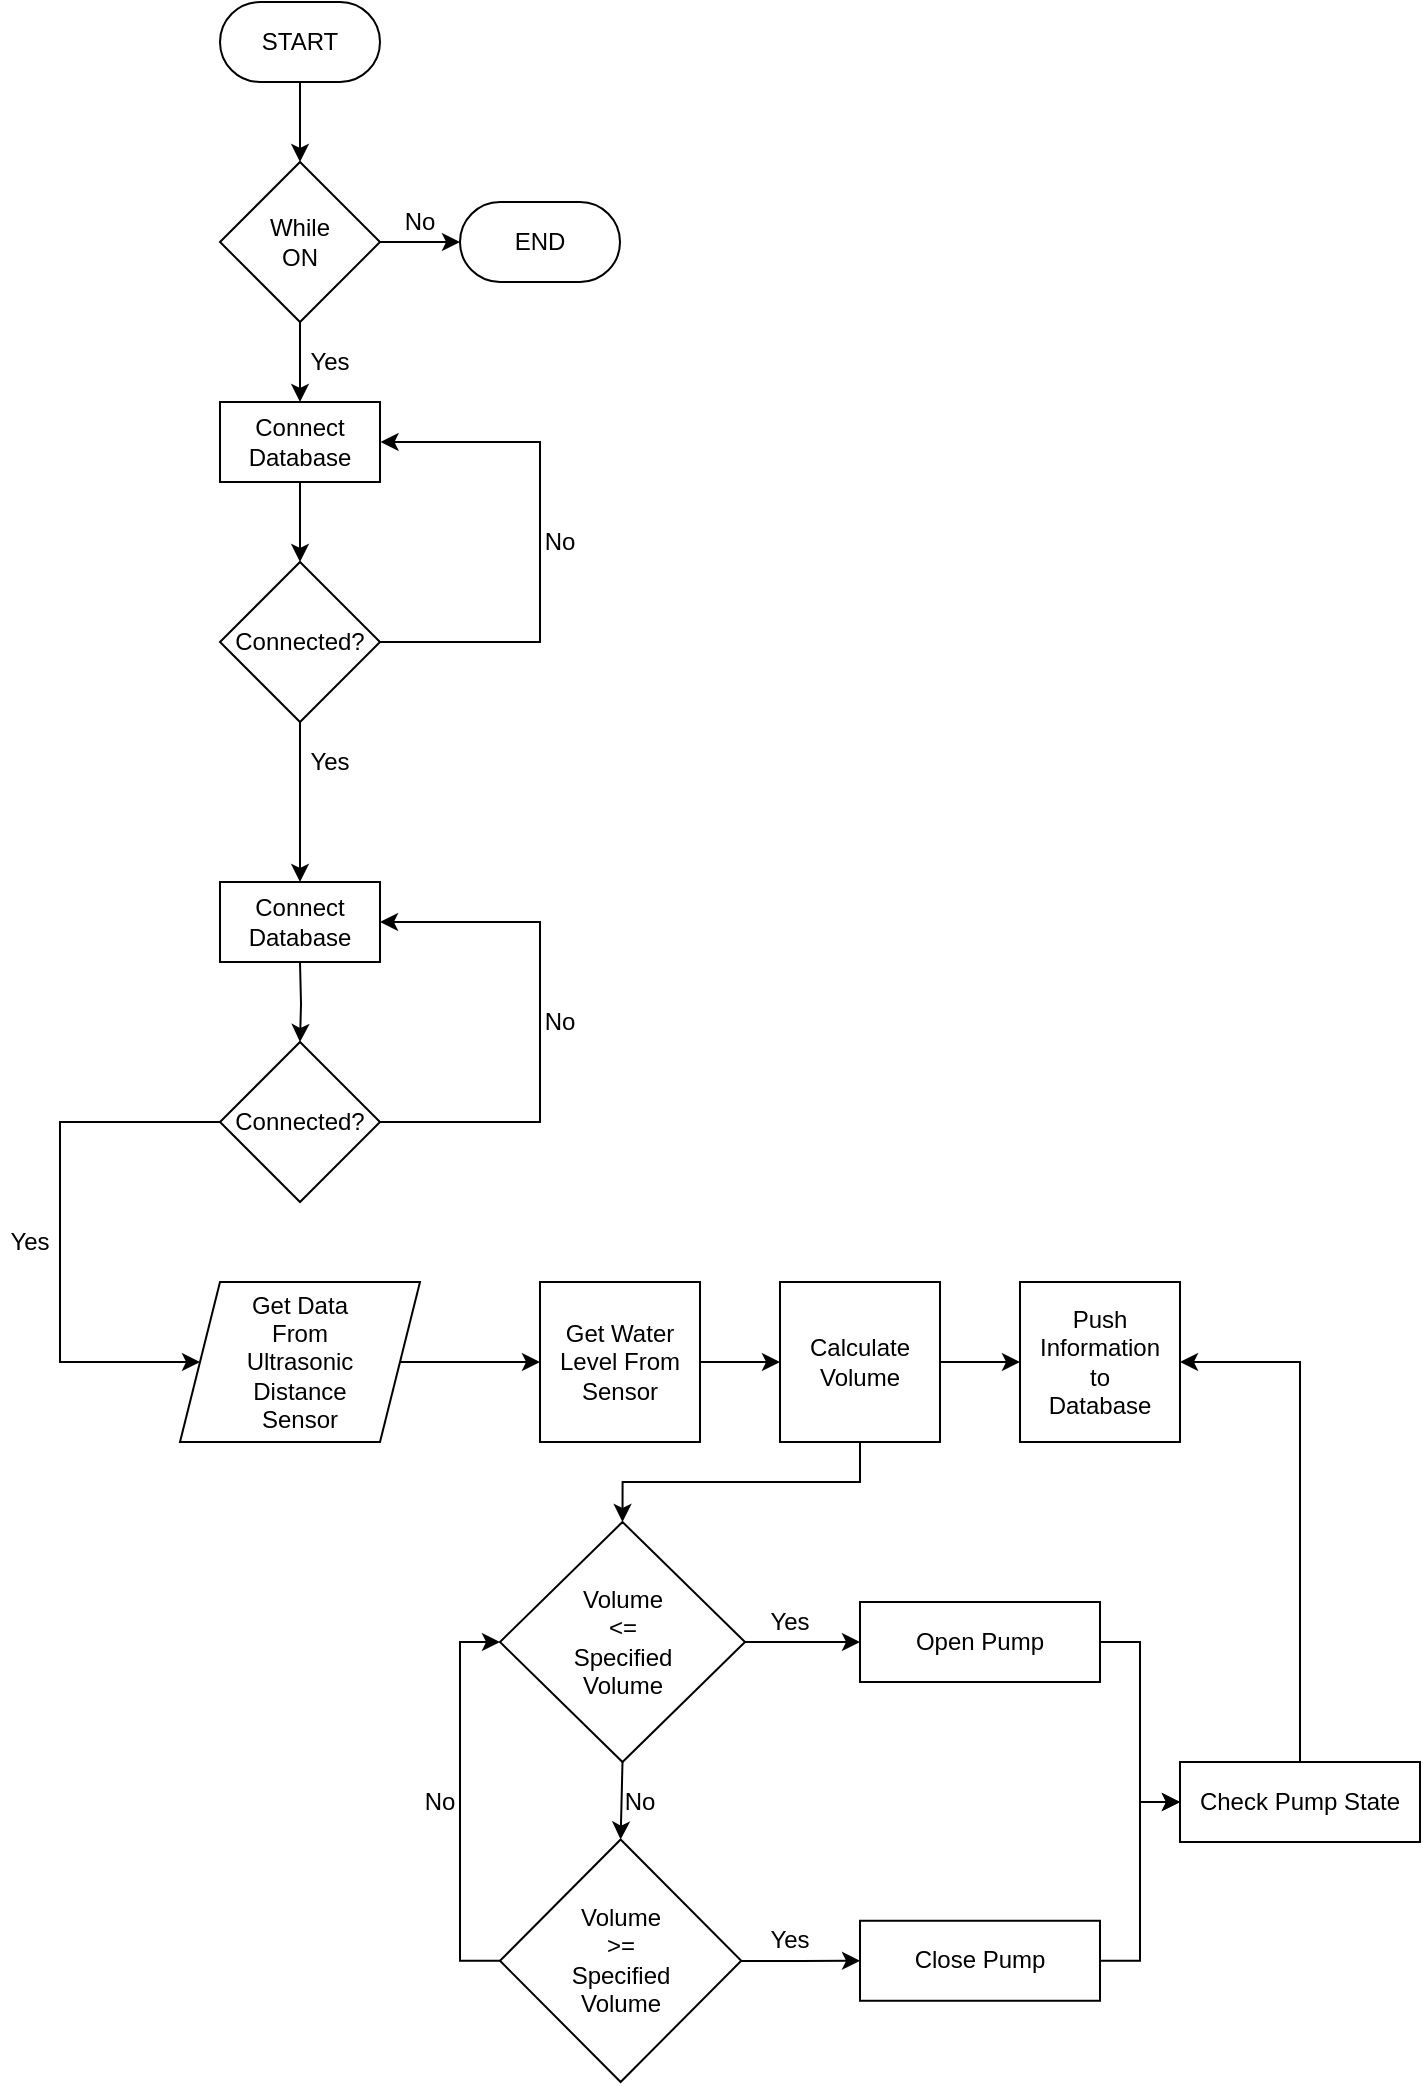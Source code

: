 <mxfile version="21.3.2" type="device">
  <diagram name="Page-1" id="JvA3NnP4D5yAz7VbQoSl">
    <mxGraphModel dx="454" dy="418" grid="1" gridSize="10" guides="1" tooltips="1" connect="1" arrows="1" fold="1" page="1" pageScale="1" pageWidth="1600" pageHeight="900" math="0" shadow="0">
      <root>
        <mxCell id="0" />
        <mxCell id="1" parent="0" />
        <mxCell id="E5Ex_lbN0JhBKBRKAw5k-11" style="edgeStyle=orthogonalEdgeStyle;rounded=0;orthogonalLoop=1;jettySize=auto;html=1;exitX=0.5;exitY=1;exitDx=0;exitDy=0;entryX=0.5;entryY=0;entryDx=0;entryDy=0;" parent="1" source="E5Ex_lbN0JhBKBRKAw5k-1" target="E5Ex_lbN0JhBKBRKAw5k-2" edge="1">
          <mxGeometry relative="1" as="geometry" />
        </mxCell>
        <mxCell id="E5Ex_lbN0JhBKBRKAw5k-1" value="START" style="rounded=1;whiteSpace=wrap;html=1;arcSize=50;" parent="1" vertex="1">
          <mxGeometry x="240" width="80" height="40" as="geometry" />
        </mxCell>
        <mxCell id="E5Ex_lbN0JhBKBRKAw5k-5" style="edgeStyle=orthogonalEdgeStyle;rounded=0;orthogonalLoop=1;jettySize=auto;html=1;exitX=1;exitY=0.5;exitDx=0;exitDy=0;entryX=0;entryY=0.5;entryDx=0;entryDy=0;" parent="1" source="E5Ex_lbN0JhBKBRKAw5k-2" target="E5Ex_lbN0JhBKBRKAw5k-3" edge="1">
          <mxGeometry relative="1" as="geometry" />
        </mxCell>
        <mxCell id="fYrPf92ZrXlY5Qa0vSuc-16" style="edgeStyle=orthogonalEdgeStyle;rounded=0;orthogonalLoop=1;jettySize=auto;html=1;exitX=0.5;exitY=1;exitDx=0;exitDy=0;entryX=0.5;entryY=0;entryDx=0;entryDy=0;" edge="1" parent="1" source="E5Ex_lbN0JhBKBRKAw5k-2" target="fYrPf92ZrXlY5Qa0vSuc-14">
          <mxGeometry relative="1" as="geometry" />
        </mxCell>
        <mxCell id="E5Ex_lbN0JhBKBRKAw5k-2" value="While&lt;br&gt;ON" style="rhombus;whiteSpace=wrap;html=1;" parent="1" vertex="1">
          <mxGeometry x="240" y="80" width="80" height="80" as="geometry" />
        </mxCell>
        <mxCell id="E5Ex_lbN0JhBKBRKAw5k-3" value="END" style="rounded=1;whiteSpace=wrap;html=1;arcSize=50;" parent="1" vertex="1">
          <mxGeometry x="360" y="100" width="80" height="40" as="geometry" />
        </mxCell>
        <mxCell id="E5Ex_lbN0JhBKBRKAw5k-9" style="edgeStyle=orthogonalEdgeStyle;rounded=0;orthogonalLoop=1;jettySize=auto;html=1;exitX=0.5;exitY=1;exitDx=0;exitDy=0;" parent="1" target="E5Ex_lbN0JhBKBRKAw5k-7" edge="1">
          <mxGeometry relative="1" as="geometry">
            <mxPoint x="280" y="480" as="sourcePoint" />
          </mxGeometry>
        </mxCell>
        <mxCell id="E5Ex_lbN0JhBKBRKAw5k-6" value="Connect&lt;br&gt;Database" style="rounded=0;whiteSpace=wrap;html=1;" parent="1" vertex="1">
          <mxGeometry x="240" y="440" width="80" height="40" as="geometry" />
        </mxCell>
        <mxCell id="E5Ex_lbN0JhBKBRKAw5k-8" style="edgeStyle=orthogonalEdgeStyle;rounded=0;orthogonalLoop=1;jettySize=auto;html=1;exitX=1;exitY=0.5;exitDx=0;exitDy=0;entryX=1;entryY=0.5;entryDx=0;entryDy=0;" parent="1" source="E5Ex_lbN0JhBKBRKAw5k-7" edge="1">
          <mxGeometry relative="1" as="geometry">
            <Array as="points">
              <mxPoint x="400" y="560" />
              <mxPoint x="400" y="460" />
            </Array>
            <mxPoint x="320" y="460" as="targetPoint" />
          </mxGeometry>
        </mxCell>
        <mxCell id="E5Ex_lbN0JhBKBRKAw5k-13" style="edgeStyle=orthogonalEdgeStyle;rounded=0;orthogonalLoop=1;jettySize=auto;html=1;exitX=0;exitY=0.5;exitDx=0;exitDy=0;entryX=0;entryY=0.5;entryDx=0;entryDy=0;" parent="1" source="E5Ex_lbN0JhBKBRKAw5k-7" target="E5Ex_lbN0JhBKBRKAw5k-12" edge="1">
          <mxGeometry relative="1" as="geometry">
            <Array as="points">
              <mxPoint x="160" y="560" />
              <mxPoint x="160" y="680" />
            </Array>
          </mxGeometry>
        </mxCell>
        <mxCell id="E5Ex_lbN0JhBKBRKAw5k-7" value="Connected?" style="rhombus;whiteSpace=wrap;html=1;" parent="1" vertex="1">
          <mxGeometry x="240" y="520" width="80" height="80" as="geometry" />
        </mxCell>
        <mxCell id="E5Ex_lbN0JhBKBRKAw5k-19" style="edgeStyle=orthogonalEdgeStyle;rounded=0;orthogonalLoop=1;jettySize=auto;html=1;exitX=1;exitY=0.5;exitDx=0;exitDy=0;entryX=0;entryY=0.5;entryDx=0;entryDy=0;" parent="1" source="E5Ex_lbN0JhBKBRKAw5k-12" target="E5Ex_lbN0JhBKBRKAw5k-15" edge="1">
          <mxGeometry relative="1" as="geometry" />
        </mxCell>
        <mxCell id="E5Ex_lbN0JhBKBRKAw5k-12" value="Get Data&lt;br&gt;From&lt;br&gt;Ultrasonic&lt;br&gt;Distance&lt;br&gt;Sensor" style="shape=parallelogram;perimeter=parallelogramPerimeter;whiteSpace=wrap;html=1;fixedSize=1;" parent="1" vertex="1">
          <mxGeometry x="220" y="640" width="120" height="80" as="geometry" />
        </mxCell>
        <mxCell id="E5Ex_lbN0JhBKBRKAw5k-20" style="edgeStyle=orthogonalEdgeStyle;rounded=0;orthogonalLoop=1;jettySize=auto;html=1;exitX=1;exitY=0.5;exitDx=0;exitDy=0;" parent="1" source="E5Ex_lbN0JhBKBRKAw5k-15" target="E5Ex_lbN0JhBKBRKAw5k-16" edge="1">
          <mxGeometry relative="1" as="geometry" />
        </mxCell>
        <mxCell id="E5Ex_lbN0JhBKBRKAw5k-15" value="Get Water&lt;br&gt;Level From&lt;br&gt;Sensor" style="whiteSpace=wrap;html=1;aspect=fixed;" parent="1" vertex="1">
          <mxGeometry x="400" y="640" width="80" height="80" as="geometry" />
        </mxCell>
        <mxCell id="E5Ex_lbN0JhBKBRKAw5k-21" style="edgeStyle=orthogonalEdgeStyle;rounded=0;orthogonalLoop=1;jettySize=auto;html=1;exitX=1;exitY=0.5;exitDx=0;exitDy=0;entryX=0;entryY=0.5;entryDx=0;entryDy=0;" parent="1" source="E5Ex_lbN0JhBKBRKAw5k-16" target="E5Ex_lbN0JhBKBRKAw5k-18" edge="1">
          <mxGeometry relative="1" as="geometry" />
        </mxCell>
        <mxCell id="E5Ex_lbN0JhBKBRKAw5k-23" style="edgeStyle=orthogonalEdgeStyle;rounded=0;orthogonalLoop=1;jettySize=auto;html=1;exitX=0.5;exitY=1;exitDx=0;exitDy=0;entryX=0.5;entryY=0;entryDx=0;entryDy=0;" parent="1" source="E5Ex_lbN0JhBKBRKAw5k-16" target="E5Ex_lbN0JhBKBRKAw5k-22" edge="1">
          <mxGeometry relative="1" as="geometry" />
        </mxCell>
        <mxCell id="E5Ex_lbN0JhBKBRKAw5k-16" value="Calculate&lt;br&gt;Volume" style="whiteSpace=wrap;html=1;aspect=fixed;" parent="1" vertex="1">
          <mxGeometry x="520" y="640" width="80" height="80" as="geometry" />
        </mxCell>
        <mxCell id="E5Ex_lbN0JhBKBRKAw5k-18" value="Push&lt;br&gt;Information&lt;br&gt;to&lt;br&gt;Database" style="whiteSpace=wrap;html=1;aspect=fixed;" parent="1" vertex="1">
          <mxGeometry x="640" y="640" width="80" height="80" as="geometry" />
        </mxCell>
        <mxCell id="E5Ex_lbN0JhBKBRKAw5k-25" style="edgeStyle=orthogonalEdgeStyle;rounded=0;orthogonalLoop=1;jettySize=auto;html=1;exitX=0.5;exitY=1;exitDx=0;exitDy=0;entryX=0.5;entryY=0;entryDx=0;entryDy=0;" parent="1" source="E5Ex_lbN0JhBKBRKAw5k-22" target="E5Ex_lbN0JhBKBRKAw5k-24" edge="1">
          <mxGeometry relative="1" as="geometry" />
        </mxCell>
        <mxCell id="E5Ex_lbN0JhBKBRKAw5k-28" style="edgeStyle=orthogonalEdgeStyle;rounded=0;orthogonalLoop=1;jettySize=auto;html=1;exitX=1;exitY=0.5;exitDx=0;exitDy=0;entryX=0;entryY=0.5;entryDx=0;entryDy=0;" parent="1" source="E5Ex_lbN0JhBKBRKAw5k-22" target="E5Ex_lbN0JhBKBRKAw5k-26" edge="1">
          <mxGeometry relative="1" as="geometry" />
        </mxCell>
        <mxCell id="E5Ex_lbN0JhBKBRKAw5k-22" value="Volume&lt;br&gt;&amp;lt;=&lt;br&gt;Specified&lt;br&gt;Volume" style="rhombus;whiteSpace=wrap;html=1;" parent="1" vertex="1">
          <mxGeometry x="380" y="760" width="122.5" height="120" as="geometry" />
        </mxCell>
        <mxCell id="E5Ex_lbN0JhBKBRKAw5k-29" value="" style="edgeStyle=orthogonalEdgeStyle;rounded=0;orthogonalLoop=1;jettySize=auto;html=1;" parent="1" source="E5Ex_lbN0JhBKBRKAw5k-24" target="E5Ex_lbN0JhBKBRKAw5k-27" edge="1">
          <mxGeometry relative="1" as="geometry" />
        </mxCell>
        <mxCell id="E5Ex_lbN0JhBKBRKAw5k-39" style="edgeStyle=orthogonalEdgeStyle;rounded=0;orthogonalLoop=1;jettySize=auto;html=1;exitX=0;exitY=0.5;exitDx=0;exitDy=0;entryX=0;entryY=0.5;entryDx=0;entryDy=0;" parent="1" source="E5Ex_lbN0JhBKBRKAw5k-24" target="E5Ex_lbN0JhBKBRKAw5k-22" edge="1">
          <mxGeometry relative="1" as="geometry" />
        </mxCell>
        <mxCell id="E5Ex_lbN0JhBKBRKAw5k-24" value="Volume&lt;br&gt;&amp;gt;=&lt;br&gt;Specified&lt;br&gt;Volume" style="rhombus;whiteSpace=wrap;html=1;" parent="1" vertex="1">
          <mxGeometry x="380" y="918.76" width="120.63" height="121.25" as="geometry" />
        </mxCell>
        <mxCell id="E5Ex_lbN0JhBKBRKAw5k-32" style="edgeStyle=orthogonalEdgeStyle;rounded=0;orthogonalLoop=1;jettySize=auto;html=1;exitX=1;exitY=0.5;exitDx=0;exitDy=0;entryX=0;entryY=0.5;entryDx=0;entryDy=0;" parent="1" source="E5Ex_lbN0JhBKBRKAw5k-26" target="E5Ex_lbN0JhBKBRKAw5k-30" edge="1">
          <mxGeometry relative="1" as="geometry" />
        </mxCell>
        <mxCell id="E5Ex_lbN0JhBKBRKAw5k-26" value="Open Pump" style="rounded=0;whiteSpace=wrap;html=1;" parent="1" vertex="1">
          <mxGeometry x="560" y="800" width="120" height="40" as="geometry" />
        </mxCell>
        <mxCell id="E5Ex_lbN0JhBKBRKAw5k-35" style="edgeStyle=orthogonalEdgeStyle;rounded=0;orthogonalLoop=1;jettySize=auto;html=1;exitX=1;exitY=0.5;exitDx=0;exitDy=0;entryX=0;entryY=0.5;entryDx=0;entryDy=0;" parent="1" source="E5Ex_lbN0JhBKBRKAw5k-27" target="E5Ex_lbN0JhBKBRKAw5k-30" edge="1">
          <mxGeometry relative="1" as="geometry" />
        </mxCell>
        <mxCell id="E5Ex_lbN0JhBKBRKAw5k-27" value="Close Pump" style="rounded=0;whiteSpace=wrap;html=1;" parent="1" vertex="1">
          <mxGeometry x="560" y="959.38" width="120" height="40" as="geometry" />
        </mxCell>
        <mxCell id="E5Ex_lbN0JhBKBRKAw5k-31" style="edgeStyle=orthogonalEdgeStyle;rounded=0;orthogonalLoop=1;jettySize=auto;html=1;entryX=1;entryY=0.5;entryDx=0;entryDy=0;" parent="1" source="E5Ex_lbN0JhBKBRKAw5k-30" target="E5Ex_lbN0JhBKBRKAw5k-18" edge="1">
          <mxGeometry relative="1" as="geometry" />
        </mxCell>
        <mxCell id="E5Ex_lbN0JhBKBRKAw5k-30" value="Check Pump State" style="rounded=0;whiteSpace=wrap;html=1;" parent="1" vertex="1">
          <mxGeometry x="720" y="880" width="120" height="40" as="geometry" />
        </mxCell>
        <mxCell id="E5Ex_lbN0JhBKBRKAw5k-36" value="Yes" style="text;html=1;strokeColor=none;fillColor=none;align=center;verticalAlign=middle;whiteSpace=wrap;rounded=0;" parent="1" vertex="1">
          <mxGeometry x="280" y="170" width="30" height="20" as="geometry" />
        </mxCell>
        <mxCell id="E5Ex_lbN0JhBKBRKAw5k-37" value="Yes" style="text;html=1;strokeColor=none;fillColor=none;align=center;verticalAlign=middle;whiteSpace=wrap;rounded=0;" parent="1" vertex="1">
          <mxGeometry x="510" y="800" width="30" height="20" as="geometry" />
        </mxCell>
        <mxCell id="E5Ex_lbN0JhBKBRKAw5k-38" value="Yes" style="text;html=1;strokeColor=none;fillColor=none;align=center;verticalAlign=middle;whiteSpace=wrap;rounded=0;" parent="1" vertex="1">
          <mxGeometry x="510" y="959.38" width="30" height="20" as="geometry" />
        </mxCell>
        <mxCell id="E5Ex_lbN0JhBKBRKAw5k-40" value="Yes" style="text;html=1;strokeColor=none;fillColor=none;align=center;verticalAlign=middle;whiteSpace=wrap;rounded=0;" parent="1" vertex="1">
          <mxGeometry x="130" y="610" width="30" height="20" as="geometry" />
        </mxCell>
        <mxCell id="E5Ex_lbN0JhBKBRKAw5k-41" value="No" style="text;html=1;strokeColor=none;fillColor=none;align=center;verticalAlign=middle;whiteSpace=wrap;rounded=0;" parent="1" vertex="1">
          <mxGeometry x="340" y="890" width="20" height="20" as="geometry" />
        </mxCell>
        <mxCell id="E5Ex_lbN0JhBKBRKAw5k-44" value="No" style="text;html=1;strokeColor=none;fillColor=none;align=center;verticalAlign=middle;whiteSpace=wrap;rounded=0;" parent="1" vertex="1">
          <mxGeometry x="440" y="890" width="20" height="20" as="geometry" />
        </mxCell>
        <mxCell id="E5Ex_lbN0JhBKBRKAw5k-45" value="No" style="text;html=1;strokeColor=none;fillColor=none;align=center;verticalAlign=middle;whiteSpace=wrap;rounded=0;" parent="1" vertex="1">
          <mxGeometry x="400" y="500" width="20" height="20" as="geometry" />
        </mxCell>
        <mxCell id="E5Ex_lbN0JhBKBRKAw5k-46" value="No" style="text;html=1;strokeColor=none;fillColor=none;align=center;verticalAlign=middle;whiteSpace=wrap;rounded=0;" parent="1" vertex="1">
          <mxGeometry x="330" y="100" width="20" height="20" as="geometry" />
        </mxCell>
        <mxCell id="fYrPf92ZrXlY5Qa0vSuc-17" style="edgeStyle=orthogonalEdgeStyle;rounded=0;orthogonalLoop=1;jettySize=auto;html=1;exitX=0.5;exitY=1;exitDx=0;exitDy=0;entryX=0.5;entryY=0;entryDx=0;entryDy=0;" edge="1" parent="1" source="fYrPf92ZrXlY5Qa0vSuc-14" target="fYrPf92ZrXlY5Qa0vSuc-15">
          <mxGeometry relative="1" as="geometry" />
        </mxCell>
        <mxCell id="fYrPf92ZrXlY5Qa0vSuc-14" value="Connect&lt;br&gt;Database" style="rounded=0;whiteSpace=wrap;html=1;" vertex="1" parent="1">
          <mxGeometry x="240" y="200" width="80" height="40" as="geometry" />
        </mxCell>
        <mxCell id="fYrPf92ZrXlY5Qa0vSuc-18" style="edgeStyle=orthogonalEdgeStyle;rounded=0;orthogonalLoop=1;jettySize=auto;html=1;exitX=0.5;exitY=1;exitDx=0;exitDy=0;entryX=0.5;entryY=0;entryDx=0;entryDy=0;" edge="1" parent="1" source="fYrPf92ZrXlY5Qa0vSuc-15" target="E5Ex_lbN0JhBKBRKAw5k-6">
          <mxGeometry relative="1" as="geometry" />
        </mxCell>
        <mxCell id="fYrPf92ZrXlY5Qa0vSuc-20" style="edgeStyle=orthogonalEdgeStyle;rounded=0;orthogonalLoop=1;jettySize=auto;html=1;exitX=1;exitY=0.5;exitDx=0;exitDy=0;" edge="1" parent="1" source="fYrPf92ZrXlY5Qa0vSuc-15">
          <mxGeometry relative="1" as="geometry">
            <mxPoint x="320.286" y="220" as="targetPoint" />
            <Array as="points">
              <mxPoint x="400" y="320" />
              <mxPoint x="400" y="220" />
            </Array>
          </mxGeometry>
        </mxCell>
        <mxCell id="fYrPf92ZrXlY5Qa0vSuc-15" value="Connected?" style="rhombus;whiteSpace=wrap;html=1;" vertex="1" parent="1">
          <mxGeometry x="240" y="280" width="80" height="80" as="geometry" />
        </mxCell>
        <mxCell id="fYrPf92ZrXlY5Qa0vSuc-19" value="Yes" style="text;html=1;strokeColor=none;fillColor=none;align=center;verticalAlign=middle;whiteSpace=wrap;rounded=0;" vertex="1" parent="1">
          <mxGeometry x="280" y="370" width="30" height="20" as="geometry" />
        </mxCell>
        <mxCell id="fYrPf92ZrXlY5Qa0vSuc-21" value="No" style="text;html=1;strokeColor=none;fillColor=none;align=center;verticalAlign=middle;whiteSpace=wrap;rounded=0;" vertex="1" parent="1">
          <mxGeometry x="400" y="260" width="20" height="20" as="geometry" />
        </mxCell>
      </root>
    </mxGraphModel>
  </diagram>
</mxfile>
